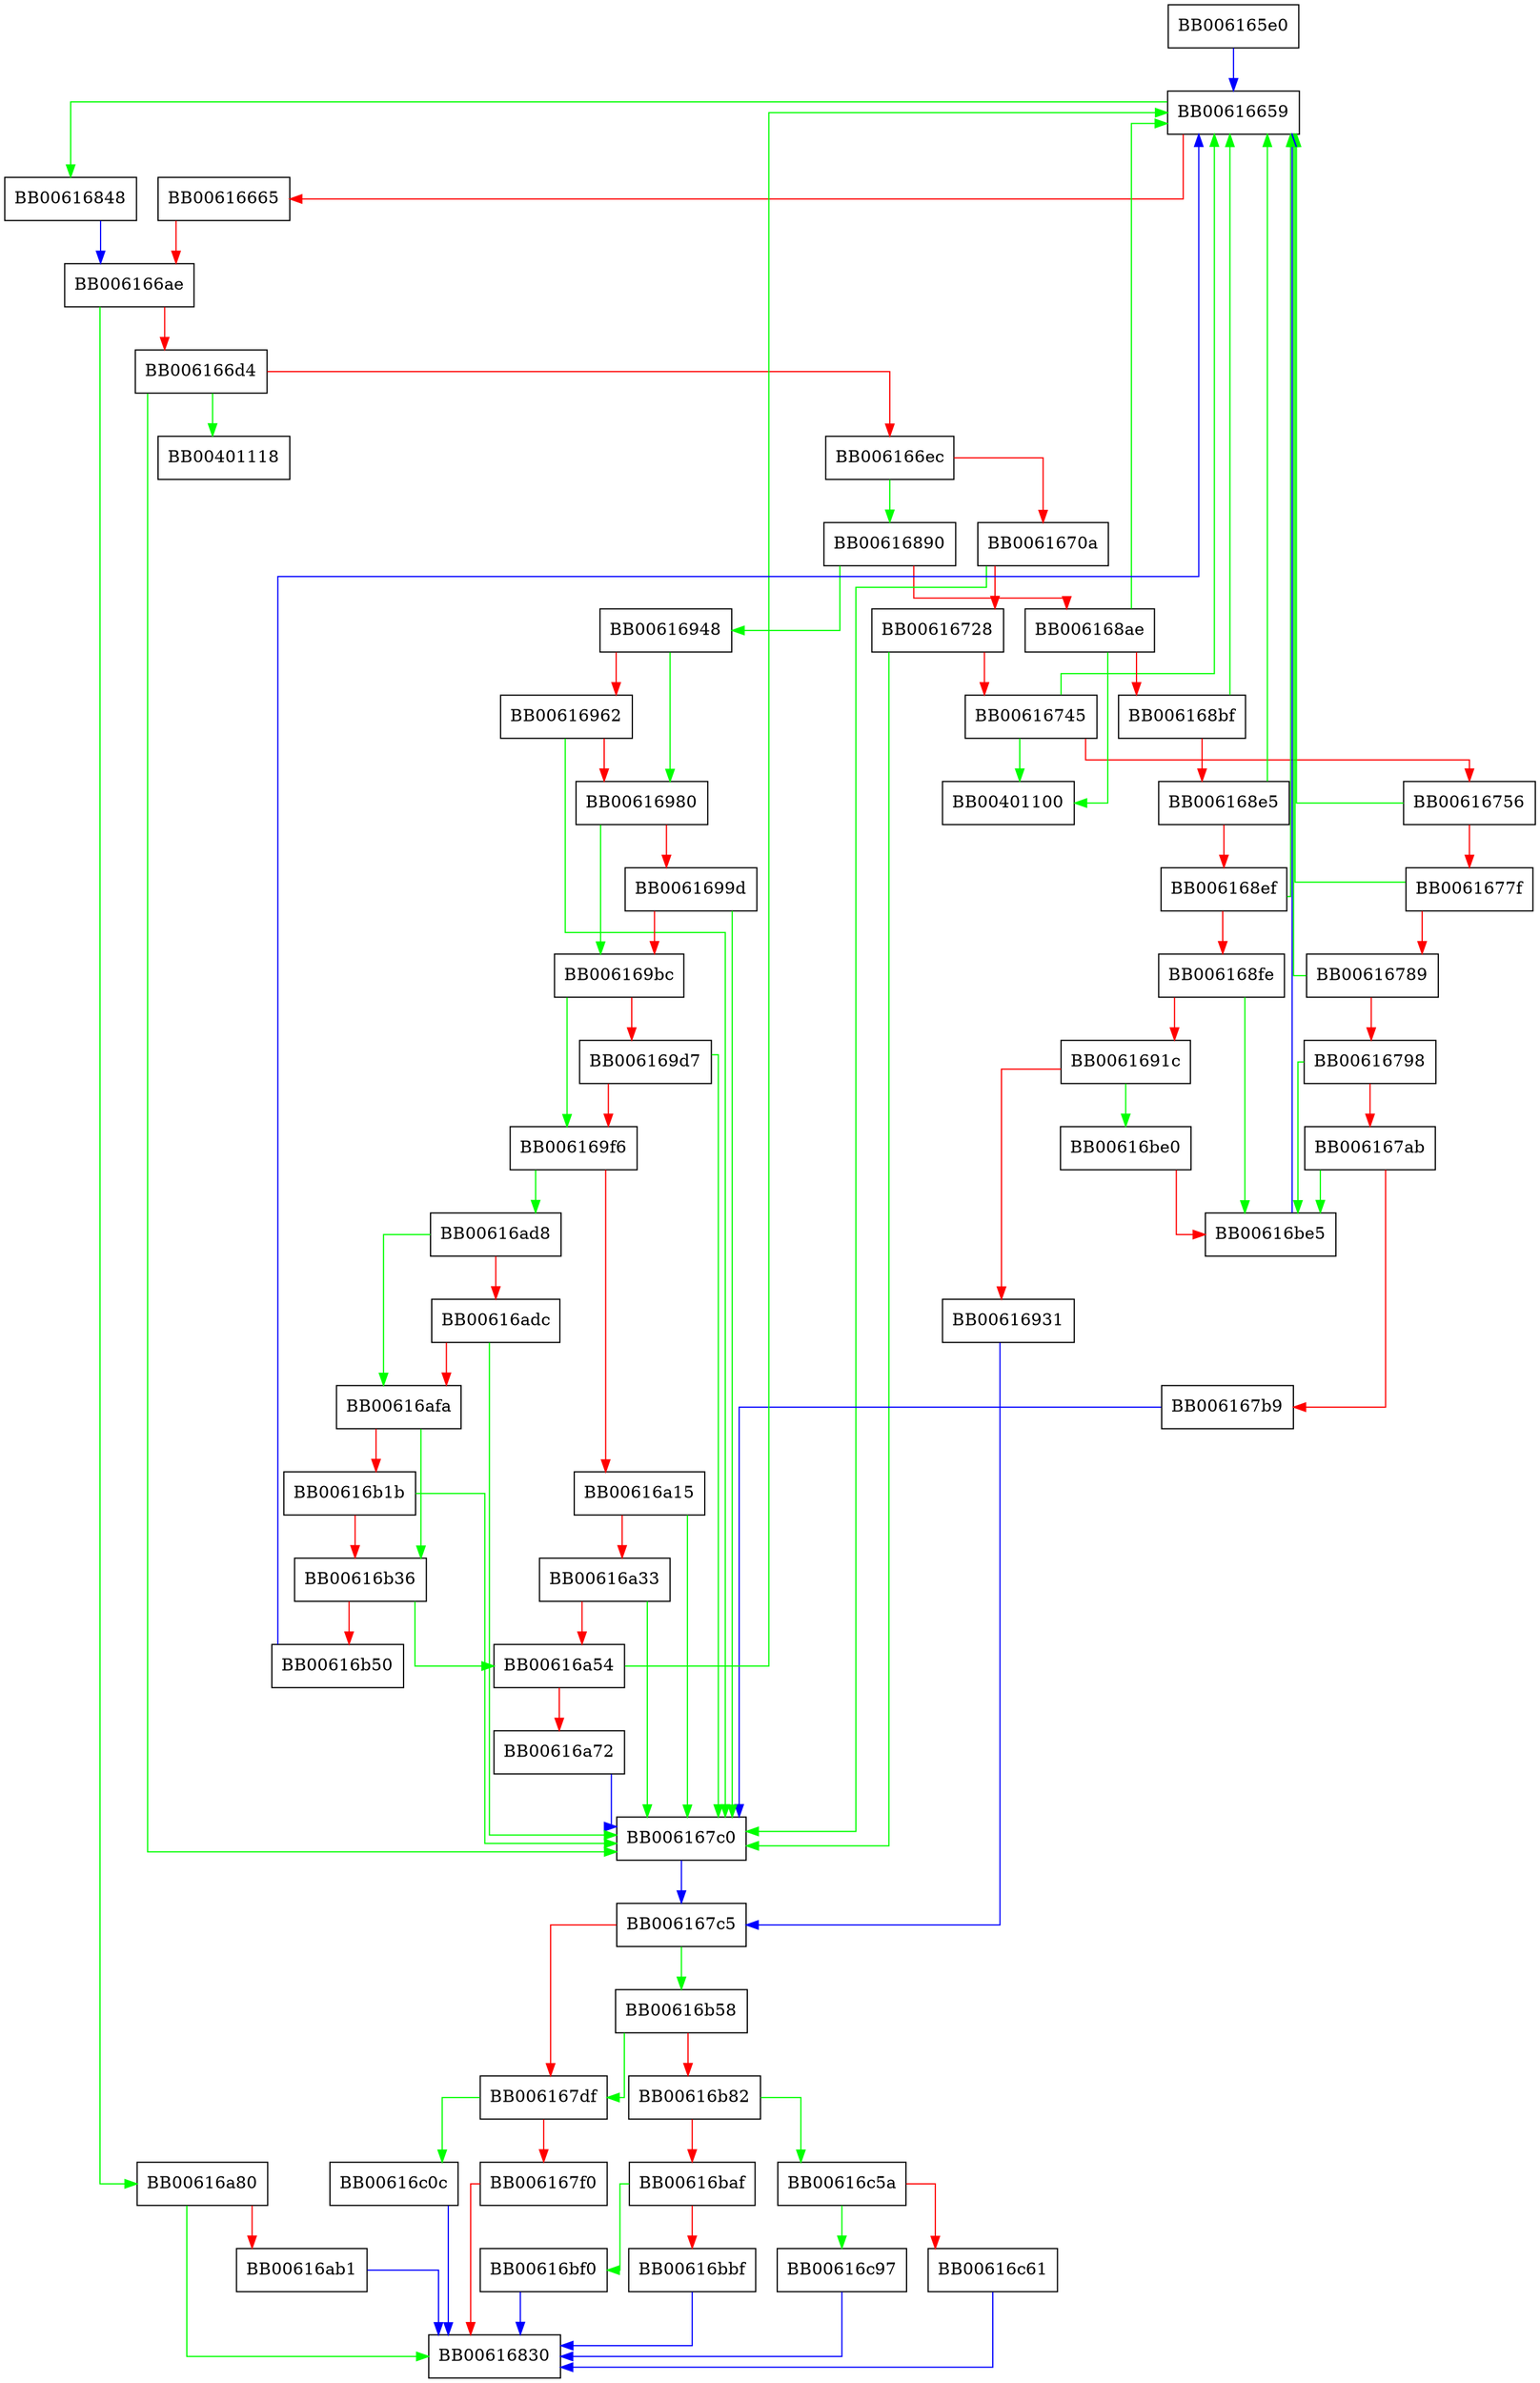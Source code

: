 digraph pem_bytes_read_bio_flags {
  node [shape="box"];
  graph [splines=ortho];
  BB006165e0 -> BB00616659 [color="blue"];
  BB00616659 -> BB00616848 [color="green"];
  BB00616659 -> BB00616665 [color="red"];
  BB00616665 -> BB006166ae [color="red"];
  BB006166ae -> BB00616a80 [color="green"];
  BB006166ae -> BB006166d4 [color="red"];
  BB006166d4 -> BB00401118 [color="green"];
  BB006166d4 -> BB006167c0 [color="green"];
  BB006166d4 -> BB006166ec [color="red"];
  BB006166ec -> BB00616890 [color="green"];
  BB006166ec -> BB0061670a [color="red"];
  BB0061670a -> BB006167c0 [color="green"];
  BB0061670a -> BB00616728 [color="red"];
  BB00616728 -> BB006167c0 [color="green"];
  BB00616728 -> BB00616745 [color="red"];
  BB00616745 -> BB00401100 [color="green"];
  BB00616745 -> BB00616659 [color="green"];
  BB00616745 -> BB00616756 [color="red"];
  BB00616756 -> BB00616659 [color="green"];
  BB00616756 -> BB0061677f [color="red"];
  BB0061677f -> BB00616659 [color="green"];
  BB0061677f -> BB00616789 [color="red"];
  BB00616789 -> BB00616659 [color="green"];
  BB00616789 -> BB00616798 [color="red"];
  BB00616798 -> BB00616be5 [color="green"];
  BB00616798 -> BB006167ab [color="red"];
  BB006167ab -> BB00616be5 [color="green"];
  BB006167ab -> BB006167b9 [color="red"];
  BB006167b9 -> BB006167c0 [color="blue"];
  BB006167c0 -> BB006167c5 [color="blue"];
  BB006167c5 -> BB00616b58 [color="green"];
  BB006167c5 -> BB006167df [color="red"];
  BB006167df -> BB00616c0c [color="green"];
  BB006167df -> BB006167f0 [color="red"];
  BB006167f0 -> BB00616830 [color="red"];
  BB00616848 -> BB006166ae [color="blue"];
  BB00616890 -> BB00616948 [color="green"];
  BB00616890 -> BB006168ae [color="red"];
  BB006168ae -> BB00401100 [color="green"];
  BB006168ae -> BB00616659 [color="green"];
  BB006168ae -> BB006168bf [color="red"];
  BB006168bf -> BB00616659 [color="green"];
  BB006168bf -> BB006168e5 [color="red"];
  BB006168e5 -> BB00616659 [color="green"];
  BB006168e5 -> BB006168ef [color="red"];
  BB006168ef -> BB00616659 [color="green"];
  BB006168ef -> BB006168fe [color="red"];
  BB006168fe -> BB00616be5 [color="green"];
  BB006168fe -> BB0061691c [color="red"];
  BB0061691c -> BB00616be0 [color="green"];
  BB0061691c -> BB00616931 [color="red"];
  BB00616931 -> BB006167c5 [color="blue"];
  BB00616948 -> BB00616980 [color="green"];
  BB00616948 -> BB00616962 [color="red"];
  BB00616962 -> BB006167c0 [color="green"];
  BB00616962 -> BB00616980 [color="red"];
  BB00616980 -> BB006169bc [color="green"];
  BB00616980 -> BB0061699d [color="red"];
  BB0061699d -> BB006167c0 [color="green"];
  BB0061699d -> BB006169bc [color="red"];
  BB006169bc -> BB006169f6 [color="green"];
  BB006169bc -> BB006169d7 [color="red"];
  BB006169d7 -> BB006167c0 [color="green"];
  BB006169d7 -> BB006169f6 [color="red"];
  BB006169f6 -> BB00616ad8 [color="green"];
  BB006169f6 -> BB00616a15 [color="red"];
  BB00616a15 -> BB006167c0 [color="green"];
  BB00616a15 -> BB00616a33 [color="red"];
  BB00616a33 -> BB006167c0 [color="green"];
  BB00616a33 -> BB00616a54 [color="red"];
  BB00616a54 -> BB00616659 [color="green"];
  BB00616a54 -> BB00616a72 [color="red"];
  BB00616a72 -> BB006167c0 [color="blue"];
  BB00616a80 -> BB00616830 [color="green"];
  BB00616a80 -> BB00616ab1 [color="red"];
  BB00616ab1 -> BB00616830 [color="blue"];
  BB00616ad8 -> BB00616afa [color="green"];
  BB00616ad8 -> BB00616adc [color="red"];
  BB00616adc -> BB006167c0 [color="green"];
  BB00616adc -> BB00616afa [color="red"];
  BB00616afa -> BB00616b36 [color="green"];
  BB00616afa -> BB00616b1b [color="red"];
  BB00616b1b -> BB006167c0 [color="green"];
  BB00616b1b -> BB00616b36 [color="red"];
  BB00616b36 -> BB00616a54 [color="green"];
  BB00616b36 -> BB00616b50 [color="red"];
  BB00616b50 -> BB00616659 [color="blue"];
  BB00616b58 -> BB006167df [color="green"];
  BB00616b58 -> BB00616b82 [color="red"];
  BB00616b82 -> BB00616c5a [color="green"];
  BB00616b82 -> BB00616baf [color="red"];
  BB00616baf -> BB00616bf0 [color="green"];
  BB00616baf -> BB00616bbf [color="red"];
  BB00616bbf -> BB00616830 [color="blue"];
  BB00616be0 -> BB00616be5 [color="red"];
  BB00616be5 -> BB00616659 [color="blue"];
  BB00616bf0 -> BB00616830 [color="blue"];
  BB00616c0c -> BB00616830 [color="blue"];
  BB00616c5a -> BB00616c97 [color="green"];
  BB00616c5a -> BB00616c61 [color="red"];
  BB00616c61 -> BB00616830 [color="blue"];
  BB00616c97 -> BB00616830 [color="blue"];
}